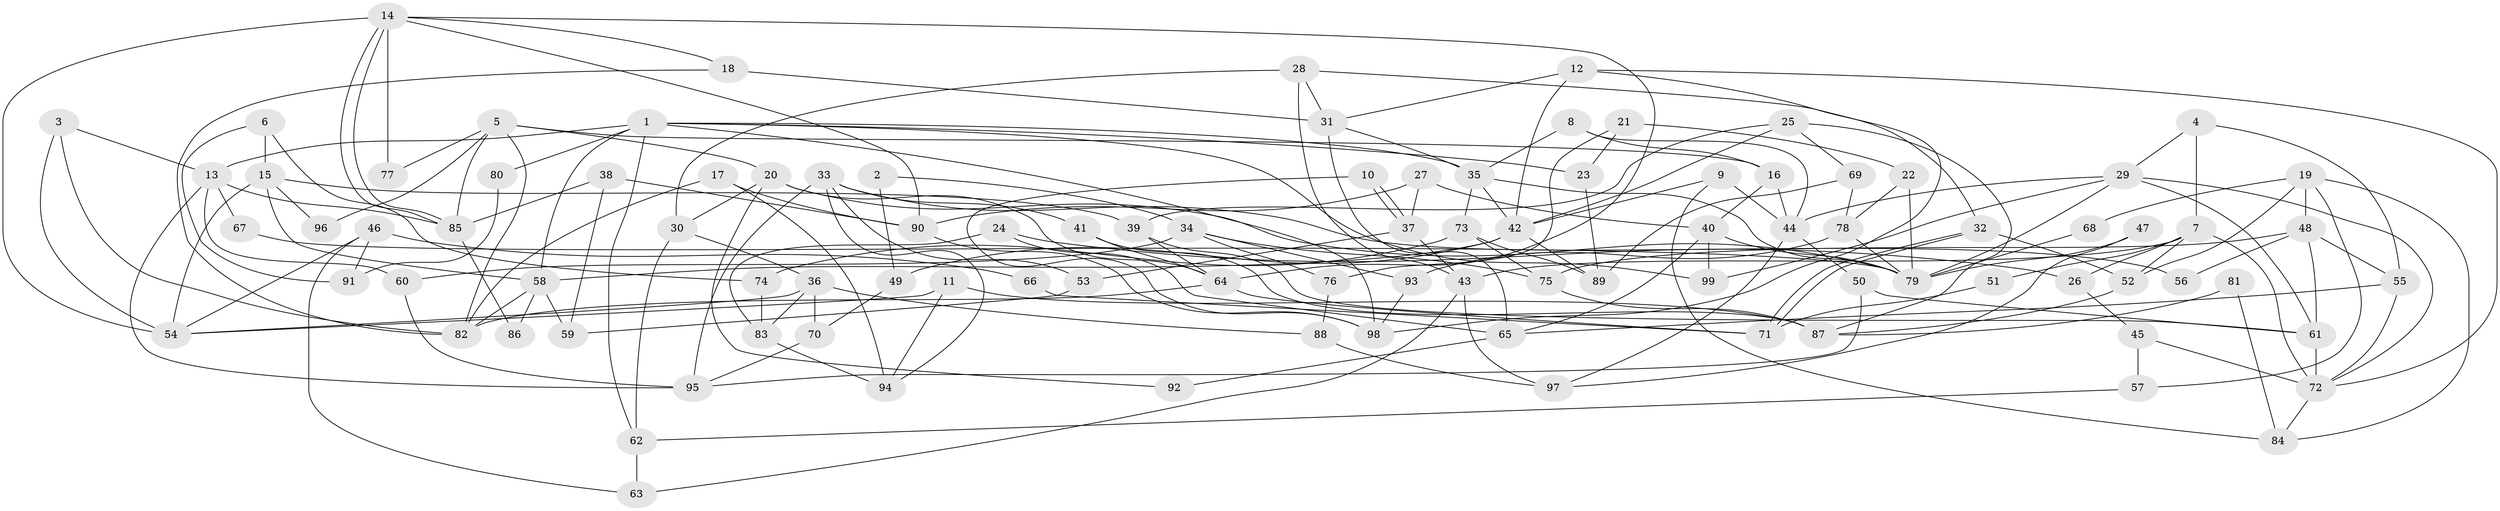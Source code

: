 // coarse degree distribution, {12: 0.03278688524590164, 5: 0.18032786885245902, 7: 0.13114754098360656, 3: 0.16393442622950818, 4: 0.19672131147540983, 6: 0.09836065573770492, 8: 0.03278688524590164, 9: 0.03278688524590164, 11: 0.01639344262295082, 2: 0.11475409836065574}
// Generated by graph-tools (version 1.1) at 2025/42/03/06/25 10:42:00]
// undirected, 99 vertices, 198 edges
graph export_dot {
graph [start="1"]
  node [color=gray90,style=filled];
  1;
  2;
  3;
  4;
  5;
  6;
  7;
  8;
  9;
  10;
  11;
  12;
  13;
  14;
  15;
  16;
  17;
  18;
  19;
  20;
  21;
  22;
  23;
  24;
  25;
  26;
  27;
  28;
  29;
  30;
  31;
  32;
  33;
  34;
  35;
  36;
  37;
  38;
  39;
  40;
  41;
  42;
  43;
  44;
  45;
  46;
  47;
  48;
  49;
  50;
  51;
  52;
  53;
  54;
  55;
  56;
  57;
  58;
  59;
  60;
  61;
  62;
  63;
  64;
  65;
  66;
  67;
  68;
  69;
  70;
  71;
  72;
  73;
  74;
  75;
  76;
  77;
  78;
  79;
  80;
  81;
  82;
  83;
  84;
  85;
  86;
  87;
  88;
  89;
  90;
  91;
  92;
  93;
  94;
  95;
  96;
  97;
  98;
  99;
  1 -- 13;
  1 -- 35;
  1 -- 23;
  1 -- 58;
  1 -- 62;
  1 -- 80;
  1 -- 98;
  1 -- 99;
  2 -- 34;
  2 -- 49;
  3 -- 82;
  3 -- 54;
  3 -- 13;
  4 -- 55;
  4 -- 29;
  4 -- 7;
  5 -- 20;
  5 -- 85;
  5 -- 16;
  5 -- 77;
  5 -- 82;
  5 -- 96;
  6 -- 74;
  6 -- 15;
  6 -- 91;
  7 -- 72;
  7 -- 26;
  7 -- 43;
  7 -- 51;
  7 -- 52;
  8 -- 35;
  8 -- 44;
  8 -- 16;
  9 -- 42;
  9 -- 44;
  9 -- 84;
  10 -- 98;
  10 -- 37;
  10 -- 37;
  11 -- 54;
  11 -- 87;
  11 -- 94;
  12 -- 98;
  12 -- 31;
  12 -- 42;
  12 -- 72;
  13 -- 95;
  13 -- 60;
  13 -- 67;
  13 -- 85;
  14 -- 85;
  14 -- 85;
  14 -- 90;
  14 -- 18;
  14 -- 54;
  14 -- 64;
  14 -- 77;
  15 -- 58;
  15 -- 54;
  15 -- 39;
  15 -- 96;
  16 -- 40;
  16 -- 44;
  17 -- 94;
  17 -- 82;
  17 -- 90;
  18 -- 82;
  18 -- 31;
  19 -- 84;
  19 -- 48;
  19 -- 52;
  19 -- 57;
  19 -- 68;
  20 -- 64;
  20 -- 79;
  20 -- 30;
  20 -- 92;
  21 -- 23;
  21 -- 22;
  21 -- 76;
  22 -- 79;
  22 -- 78;
  23 -- 89;
  24 -- 65;
  24 -- 26;
  24 -- 83;
  25 -- 39;
  25 -- 42;
  25 -- 69;
  25 -- 87;
  26 -- 45;
  27 -- 90;
  27 -- 40;
  27 -- 37;
  28 -- 32;
  28 -- 43;
  28 -- 30;
  28 -- 31;
  29 -- 79;
  29 -- 72;
  29 -- 44;
  29 -- 61;
  29 -- 99;
  30 -- 36;
  30 -- 62;
  31 -- 35;
  31 -- 65;
  32 -- 71;
  32 -- 71;
  32 -- 52;
  33 -- 41;
  33 -- 95;
  33 -- 53;
  33 -- 56;
  33 -- 94;
  34 -- 75;
  34 -- 76;
  34 -- 60;
  34 -- 93;
  35 -- 42;
  35 -- 73;
  35 -- 79;
  36 -- 83;
  36 -- 54;
  36 -- 70;
  36 -- 88;
  37 -- 43;
  37 -- 53;
  38 -- 59;
  38 -- 85;
  38 -- 90;
  39 -- 61;
  39 -- 64;
  40 -- 99;
  40 -- 65;
  40 -- 79;
  41 -- 87;
  41 -- 64;
  42 -- 58;
  42 -- 49;
  42 -- 89;
  43 -- 63;
  43 -- 97;
  44 -- 50;
  44 -- 97;
  45 -- 57;
  45 -- 72;
  46 -- 54;
  46 -- 63;
  46 -- 66;
  46 -- 91;
  47 -- 97;
  47 -- 79;
  48 -- 61;
  48 -- 75;
  48 -- 55;
  48 -- 56;
  49 -- 70;
  50 -- 61;
  50 -- 95;
  51 -- 71;
  52 -- 87;
  53 -- 59;
  55 -- 65;
  55 -- 72;
  57 -- 62;
  58 -- 82;
  58 -- 59;
  58 -- 86;
  60 -- 95;
  61 -- 72;
  62 -- 63;
  64 -- 71;
  64 -- 82;
  65 -- 92;
  66 -- 71;
  67 -- 79;
  68 -- 79;
  69 -- 78;
  69 -- 89;
  70 -- 95;
  72 -- 84;
  73 -- 89;
  73 -- 74;
  73 -- 75;
  74 -- 83;
  75 -- 87;
  76 -- 88;
  78 -- 93;
  78 -- 79;
  80 -- 91;
  81 -- 84;
  81 -- 87;
  83 -- 94;
  85 -- 86;
  88 -- 97;
  90 -- 98;
  93 -- 98;
}
